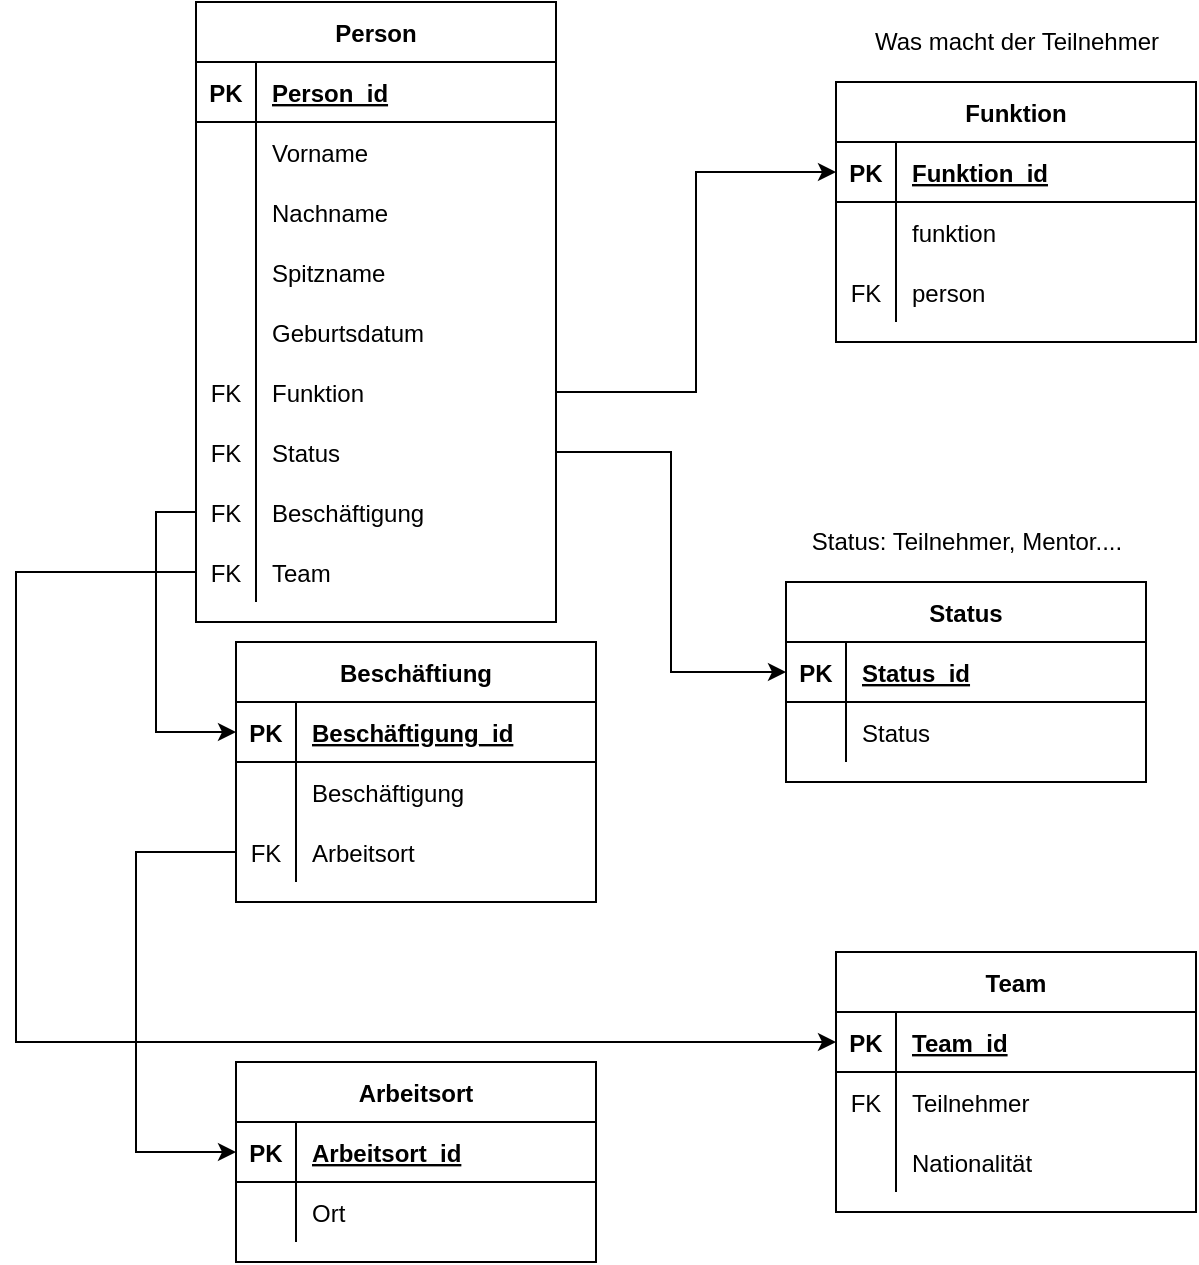 <mxfile version="18.1.2" type="device"><diagram id="R2lEEEUBdFMjLlhIrx00" name="Page-1"><mxGraphModel dx="946" dy="648" grid="1" gridSize="10" guides="1" tooltips="1" connect="1" arrows="1" fold="1" page="1" pageScale="1" pageWidth="850" pageHeight="1100" math="0" shadow="0" extFonts="Permanent Marker^https://fonts.googleapis.com/css?family=Permanent+Marker"><root><mxCell id="0"/><mxCell id="1" parent="0"/><mxCell id="2BL8gOik-Ymjx8gr1L4b-1" value="Person" style="shape=table;startSize=30;container=1;collapsible=1;childLayout=tableLayout;fixedRows=1;rowLines=0;fontStyle=1;align=center;resizeLast=1;" parent="1" vertex="1"><mxGeometry x="130" y="10" width="180" height="310" as="geometry"/></mxCell><mxCell id="2BL8gOik-Ymjx8gr1L4b-2" value="" style="shape=partialRectangle;collapsible=0;dropTarget=0;pointerEvents=0;fillColor=none;top=0;left=0;bottom=1;right=0;points=[[0,0.5],[1,0.5]];portConstraint=eastwest;" parent="2BL8gOik-Ymjx8gr1L4b-1" vertex="1"><mxGeometry y="30" width="180" height="30" as="geometry"/></mxCell><mxCell id="2BL8gOik-Ymjx8gr1L4b-3" value="PK" style="shape=partialRectangle;connectable=0;fillColor=none;top=0;left=0;bottom=0;right=0;fontStyle=1;overflow=hidden;" parent="2BL8gOik-Ymjx8gr1L4b-2" vertex="1"><mxGeometry width="30" height="30" as="geometry"><mxRectangle width="30" height="30" as="alternateBounds"/></mxGeometry></mxCell><mxCell id="2BL8gOik-Ymjx8gr1L4b-4" value="Person_id" style="shape=partialRectangle;connectable=0;fillColor=none;top=0;left=0;bottom=0;right=0;align=left;spacingLeft=6;fontStyle=5;overflow=hidden;" parent="2BL8gOik-Ymjx8gr1L4b-2" vertex="1"><mxGeometry x="30" width="150" height="30" as="geometry"><mxRectangle width="150" height="30" as="alternateBounds"/></mxGeometry></mxCell><mxCell id="2BL8gOik-Ymjx8gr1L4b-5" value="" style="shape=partialRectangle;collapsible=0;dropTarget=0;pointerEvents=0;fillColor=none;top=0;left=0;bottom=0;right=0;points=[[0,0.5],[1,0.5]];portConstraint=eastwest;" parent="2BL8gOik-Ymjx8gr1L4b-1" vertex="1"><mxGeometry y="60" width="180" height="30" as="geometry"/></mxCell><mxCell id="2BL8gOik-Ymjx8gr1L4b-6" value="" style="shape=partialRectangle;connectable=0;fillColor=none;top=0;left=0;bottom=0;right=0;editable=1;overflow=hidden;" parent="2BL8gOik-Ymjx8gr1L4b-5" vertex="1"><mxGeometry width="30" height="30" as="geometry"><mxRectangle width="30" height="30" as="alternateBounds"/></mxGeometry></mxCell><mxCell id="2BL8gOik-Ymjx8gr1L4b-7" value="Vorname    " style="shape=partialRectangle;connectable=0;fillColor=none;top=0;left=0;bottom=0;right=0;align=left;spacingLeft=6;overflow=hidden;" parent="2BL8gOik-Ymjx8gr1L4b-5" vertex="1"><mxGeometry x="30" width="150" height="30" as="geometry"><mxRectangle width="150" height="30" as="alternateBounds"/></mxGeometry></mxCell><mxCell id="2BL8gOik-Ymjx8gr1L4b-8" value="" style="shape=partialRectangle;collapsible=0;dropTarget=0;pointerEvents=0;fillColor=none;top=0;left=0;bottom=0;right=0;points=[[0,0.5],[1,0.5]];portConstraint=eastwest;" parent="2BL8gOik-Ymjx8gr1L4b-1" vertex="1"><mxGeometry y="90" width="180" height="30" as="geometry"/></mxCell><mxCell id="2BL8gOik-Ymjx8gr1L4b-9" value="" style="shape=partialRectangle;connectable=0;fillColor=none;top=0;left=0;bottom=0;right=0;editable=1;overflow=hidden;" parent="2BL8gOik-Ymjx8gr1L4b-8" vertex="1"><mxGeometry width="30" height="30" as="geometry"><mxRectangle width="30" height="30" as="alternateBounds"/></mxGeometry></mxCell><mxCell id="2BL8gOik-Ymjx8gr1L4b-10" value="Nachname" style="shape=partialRectangle;connectable=0;fillColor=none;top=0;left=0;bottom=0;right=0;align=left;spacingLeft=6;overflow=hidden;" parent="2BL8gOik-Ymjx8gr1L4b-8" vertex="1"><mxGeometry x="30" width="150" height="30" as="geometry"><mxRectangle width="150" height="30" as="alternateBounds"/></mxGeometry></mxCell><mxCell id="2BL8gOik-Ymjx8gr1L4b-27" style="shape=partialRectangle;collapsible=0;dropTarget=0;pointerEvents=0;fillColor=none;top=0;left=0;bottom=0;right=0;points=[[0,0.5],[1,0.5]];portConstraint=eastwest;" parent="2BL8gOik-Ymjx8gr1L4b-1" vertex="1"><mxGeometry y="120" width="180" height="30" as="geometry"/></mxCell><mxCell id="2BL8gOik-Ymjx8gr1L4b-28" style="shape=partialRectangle;connectable=0;fillColor=none;top=0;left=0;bottom=0;right=0;editable=1;overflow=hidden;" parent="2BL8gOik-Ymjx8gr1L4b-27" vertex="1"><mxGeometry width="30" height="30" as="geometry"><mxRectangle width="30" height="30" as="alternateBounds"/></mxGeometry></mxCell><mxCell id="2BL8gOik-Ymjx8gr1L4b-29" value="Spitzname" style="shape=partialRectangle;connectable=0;fillColor=none;top=0;left=0;bottom=0;right=0;align=left;spacingLeft=6;overflow=hidden;" parent="2BL8gOik-Ymjx8gr1L4b-27" vertex="1"><mxGeometry x="30" width="150" height="30" as="geometry"><mxRectangle width="150" height="30" as="alternateBounds"/></mxGeometry></mxCell><mxCell id="2BL8gOik-Ymjx8gr1L4b-30" style="shape=partialRectangle;collapsible=0;dropTarget=0;pointerEvents=0;fillColor=none;top=0;left=0;bottom=0;right=0;points=[[0,0.5],[1,0.5]];portConstraint=eastwest;" parent="2BL8gOik-Ymjx8gr1L4b-1" vertex="1"><mxGeometry y="150" width="180" height="30" as="geometry"/></mxCell><mxCell id="2BL8gOik-Ymjx8gr1L4b-31" style="shape=partialRectangle;connectable=0;fillColor=none;top=0;left=0;bottom=0;right=0;editable=1;overflow=hidden;" parent="2BL8gOik-Ymjx8gr1L4b-30" vertex="1"><mxGeometry width="30" height="30" as="geometry"><mxRectangle width="30" height="30" as="alternateBounds"/></mxGeometry></mxCell><mxCell id="2BL8gOik-Ymjx8gr1L4b-32" value="Geburtsdatum" style="shape=partialRectangle;connectable=0;fillColor=none;top=0;left=0;bottom=0;right=0;align=left;spacingLeft=6;overflow=hidden;" parent="2BL8gOik-Ymjx8gr1L4b-30" vertex="1"><mxGeometry x="30" width="150" height="30" as="geometry"><mxRectangle width="150" height="30" as="alternateBounds"/></mxGeometry></mxCell><mxCell id="5fLg8Njs-ORUZyutFcKL-1" style="shape=partialRectangle;collapsible=0;dropTarget=0;pointerEvents=0;fillColor=none;top=0;left=0;bottom=0;right=0;points=[[0,0.5],[1,0.5]];portConstraint=eastwest;" vertex="1" parent="2BL8gOik-Ymjx8gr1L4b-1"><mxGeometry y="180" width="180" height="30" as="geometry"/></mxCell><mxCell id="5fLg8Njs-ORUZyutFcKL-2" value="FK" style="shape=partialRectangle;connectable=0;fillColor=none;top=0;left=0;bottom=0;right=0;editable=1;overflow=hidden;" vertex="1" parent="5fLg8Njs-ORUZyutFcKL-1"><mxGeometry width="30" height="30" as="geometry"><mxRectangle width="30" height="30" as="alternateBounds"/></mxGeometry></mxCell><mxCell id="5fLg8Njs-ORUZyutFcKL-3" value="Funktion" style="shape=partialRectangle;connectable=0;fillColor=none;top=0;left=0;bottom=0;right=0;align=left;spacingLeft=6;overflow=hidden;" vertex="1" parent="5fLg8Njs-ORUZyutFcKL-1"><mxGeometry x="30" width="150" height="30" as="geometry"><mxRectangle width="150" height="30" as="alternateBounds"/></mxGeometry></mxCell><mxCell id="5fLg8Njs-ORUZyutFcKL-5" style="shape=partialRectangle;collapsible=0;dropTarget=0;pointerEvents=0;fillColor=none;top=0;left=0;bottom=0;right=0;points=[[0,0.5],[1,0.5]];portConstraint=eastwest;" vertex="1" parent="2BL8gOik-Ymjx8gr1L4b-1"><mxGeometry y="210" width="180" height="30" as="geometry"/></mxCell><mxCell id="5fLg8Njs-ORUZyutFcKL-6" value="FK" style="shape=partialRectangle;connectable=0;fillColor=none;top=0;left=0;bottom=0;right=0;editable=1;overflow=hidden;" vertex="1" parent="5fLg8Njs-ORUZyutFcKL-5"><mxGeometry width="30" height="30" as="geometry"><mxRectangle width="30" height="30" as="alternateBounds"/></mxGeometry></mxCell><mxCell id="5fLg8Njs-ORUZyutFcKL-7" value="Status" style="shape=partialRectangle;connectable=0;fillColor=none;top=0;left=0;bottom=0;right=0;align=left;spacingLeft=6;overflow=hidden;" vertex="1" parent="5fLg8Njs-ORUZyutFcKL-5"><mxGeometry x="30" width="150" height="30" as="geometry"><mxRectangle width="150" height="30" as="alternateBounds"/></mxGeometry></mxCell><mxCell id="5fLg8Njs-ORUZyutFcKL-9" style="shape=partialRectangle;collapsible=0;dropTarget=0;pointerEvents=0;fillColor=none;top=0;left=0;bottom=0;right=0;points=[[0,0.5],[1,0.5]];portConstraint=eastwest;" vertex="1" parent="2BL8gOik-Ymjx8gr1L4b-1"><mxGeometry y="240" width="180" height="30" as="geometry"/></mxCell><mxCell id="5fLg8Njs-ORUZyutFcKL-10" value="FK" style="shape=partialRectangle;connectable=0;fillColor=none;top=0;left=0;bottom=0;right=0;editable=1;overflow=hidden;" vertex="1" parent="5fLg8Njs-ORUZyutFcKL-9"><mxGeometry width="30" height="30" as="geometry"><mxRectangle width="30" height="30" as="alternateBounds"/></mxGeometry></mxCell><mxCell id="5fLg8Njs-ORUZyutFcKL-11" value="Beschäftigung" style="shape=partialRectangle;connectable=0;fillColor=none;top=0;left=0;bottom=0;right=0;align=left;spacingLeft=6;overflow=hidden;" vertex="1" parent="5fLg8Njs-ORUZyutFcKL-9"><mxGeometry x="30" width="150" height="30" as="geometry"><mxRectangle width="150" height="30" as="alternateBounds"/></mxGeometry></mxCell><mxCell id="5fLg8Njs-ORUZyutFcKL-14" style="shape=partialRectangle;collapsible=0;dropTarget=0;pointerEvents=0;fillColor=none;top=0;left=0;bottom=0;right=0;points=[[0,0.5],[1,0.5]];portConstraint=eastwest;" vertex="1" parent="2BL8gOik-Ymjx8gr1L4b-1"><mxGeometry y="270" width="180" height="30" as="geometry"/></mxCell><mxCell id="5fLg8Njs-ORUZyutFcKL-15" value="FK" style="shape=partialRectangle;connectable=0;fillColor=none;top=0;left=0;bottom=0;right=0;editable=1;overflow=hidden;" vertex="1" parent="5fLg8Njs-ORUZyutFcKL-14"><mxGeometry width="30" height="30" as="geometry"><mxRectangle width="30" height="30" as="alternateBounds"/></mxGeometry></mxCell><mxCell id="5fLg8Njs-ORUZyutFcKL-16" value="Team" style="shape=partialRectangle;connectable=0;fillColor=none;top=0;left=0;bottom=0;right=0;align=left;spacingLeft=6;overflow=hidden;" vertex="1" parent="5fLg8Njs-ORUZyutFcKL-14"><mxGeometry x="30" width="150" height="30" as="geometry"><mxRectangle width="150" height="30" as="alternateBounds"/></mxGeometry></mxCell><mxCell id="2BL8gOik-Ymjx8gr1L4b-36" value="Beschäftiung" style="shape=table;startSize=30;container=1;collapsible=1;childLayout=tableLayout;fixedRows=1;rowLines=0;fontStyle=1;align=center;resizeLast=1;" parent="1" vertex="1"><mxGeometry x="150" y="330" width="180" height="130" as="geometry"/></mxCell><mxCell id="2BL8gOik-Ymjx8gr1L4b-37" value="" style="shape=partialRectangle;collapsible=0;dropTarget=0;pointerEvents=0;fillColor=none;top=0;left=0;bottom=1;right=0;points=[[0,0.5],[1,0.5]];portConstraint=eastwest;" parent="2BL8gOik-Ymjx8gr1L4b-36" vertex="1"><mxGeometry y="30" width="180" height="30" as="geometry"/></mxCell><mxCell id="2BL8gOik-Ymjx8gr1L4b-38" value="PK" style="shape=partialRectangle;connectable=0;fillColor=none;top=0;left=0;bottom=0;right=0;fontStyle=1;overflow=hidden;" parent="2BL8gOik-Ymjx8gr1L4b-37" vertex="1"><mxGeometry width="30" height="30" as="geometry"><mxRectangle width="30" height="30" as="alternateBounds"/></mxGeometry></mxCell><mxCell id="2BL8gOik-Ymjx8gr1L4b-39" value="Beschäftigung_id" style="shape=partialRectangle;connectable=0;fillColor=none;top=0;left=0;bottom=0;right=0;align=left;spacingLeft=6;fontStyle=5;overflow=hidden;" parent="2BL8gOik-Ymjx8gr1L4b-37" vertex="1"><mxGeometry x="30" width="150" height="30" as="geometry"><mxRectangle width="150" height="30" as="alternateBounds"/></mxGeometry></mxCell><mxCell id="2BL8gOik-Ymjx8gr1L4b-43" value="" style="shape=partialRectangle;collapsible=0;dropTarget=0;pointerEvents=0;fillColor=none;top=0;left=0;bottom=0;right=0;points=[[0,0.5],[1,0.5]];portConstraint=eastwest;" parent="2BL8gOik-Ymjx8gr1L4b-36" vertex="1"><mxGeometry y="60" width="180" height="30" as="geometry"/></mxCell><mxCell id="2BL8gOik-Ymjx8gr1L4b-44" value="" style="shape=partialRectangle;connectable=0;fillColor=none;top=0;left=0;bottom=0;right=0;editable=1;overflow=hidden;" parent="2BL8gOik-Ymjx8gr1L4b-43" vertex="1"><mxGeometry width="30" height="30" as="geometry"><mxRectangle width="30" height="30" as="alternateBounds"/></mxGeometry></mxCell><mxCell id="2BL8gOik-Ymjx8gr1L4b-45" value="Beschäftigung" style="shape=partialRectangle;connectable=0;fillColor=none;top=0;left=0;bottom=0;right=0;align=left;spacingLeft=6;overflow=hidden;" parent="2BL8gOik-Ymjx8gr1L4b-43" vertex="1"><mxGeometry x="30" width="150" height="30" as="geometry"><mxRectangle width="150" height="30" as="alternateBounds"/></mxGeometry></mxCell><mxCell id="2BL8gOik-Ymjx8gr1L4b-80" style="shape=partialRectangle;collapsible=0;dropTarget=0;pointerEvents=0;fillColor=none;top=0;left=0;bottom=0;right=0;points=[[0,0.5],[1,0.5]];portConstraint=eastwest;" parent="2BL8gOik-Ymjx8gr1L4b-36" vertex="1"><mxGeometry y="90" width="180" height="30" as="geometry"/></mxCell><mxCell id="2BL8gOik-Ymjx8gr1L4b-81" value="FK" style="shape=partialRectangle;connectable=0;fillColor=none;top=0;left=0;bottom=0;right=0;editable=1;overflow=hidden;" parent="2BL8gOik-Ymjx8gr1L4b-80" vertex="1"><mxGeometry width="30" height="30" as="geometry"><mxRectangle width="30" height="30" as="alternateBounds"/></mxGeometry></mxCell><mxCell id="2BL8gOik-Ymjx8gr1L4b-82" value="Arbeitsort" style="shape=partialRectangle;connectable=0;fillColor=none;top=0;left=0;bottom=0;right=0;align=left;spacingLeft=6;overflow=hidden;" parent="2BL8gOik-Ymjx8gr1L4b-80" vertex="1"><mxGeometry x="30" width="150" height="30" as="geometry"><mxRectangle width="150" height="30" as="alternateBounds"/></mxGeometry></mxCell><mxCell id="2BL8gOik-Ymjx8gr1L4b-66" value="" style="group" parent="1" vertex="1" connectable="0"><mxGeometry x="420" y="270" width="180" height="190" as="geometry"/></mxCell><mxCell id="2BL8gOik-Ymjx8gr1L4b-51" value="Status" style="shape=table;startSize=30;container=1;collapsible=1;childLayout=tableLayout;fixedRows=1;rowLines=0;fontStyle=1;align=center;resizeLast=1;" parent="2BL8gOik-Ymjx8gr1L4b-66" vertex="1"><mxGeometry x="5" y="30" width="180" height="100" as="geometry"/></mxCell><mxCell id="2BL8gOik-Ymjx8gr1L4b-52" value="" style="shape=partialRectangle;collapsible=0;dropTarget=0;pointerEvents=0;fillColor=none;top=0;left=0;bottom=1;right=0;points=[[0,0.5],[1,0.5]];portConstraint=eastwest;" parent="2BL8gOik-Ymjx8gr1L4b-51" vertex="1"><mxGeometry y="30" width="180" height="30" as="geometry"/></mxCell><mxCell id="2BL8gOik-Ymjx8gr1L4b-53" value="PK" style="shape=partialRectangle;connectable=0;fillColor=none;top=0;left=0;bottom=0;right=0;fontStyle=1;overflow=hidden;" parent="2BL8gOik-Ymjx8gr1L4b-52" vertex="1"><mxGeometry width="30" height="30" as="geometry"><mxRectangle width="30" height="30" as="alternateBounds"/></mxGeometry></mxCell><mxCell id="2BL8gOik-Ymjx8gr1L4b-54" value="Status_id" style="shape=partialRectangle;connectable=0;fillColor=none;top=0;left=0;bottom=0;right=0;align=left;spacingLeft=6;fontStyle=5;overflow=hidden;" parent="2BL8gOik-Ymjx8gr1L4b-52" vertex="1"><mxGeometry x="30" width="150" height="30" as="geometry"><mxRectangle width="150" height="30" as="alternateBounds"/></mxGeometry></mxCell><mxCell id="2BL8gOik-Ymjx8gr1L4b-58" value="" style="shape=partialRectangle;collapsible=0;dropTarget=0;pointerEvents=0;fillColor=none;top=0;left=0;bottom=0;right=0;points=[[0,0.5],[1,0.5]];portConstraint=eastwest;" parent="2BL8gOik-Ymjx8gr1L4b-51" vertex="1"><mxGeometry y="60" width="180" height="30" as="geometry"/></mxCell><mxCell id="2BL8gOik-Ymjx8gr1L4b-59" value="" style="shape=partialRectangle;connectable=0;fillColor=none;top=0;left=0;bottom=0;right=0;editable=1;overflow=hidden;" parent="2BL8gOik-Ymjx8gr1L4b-58" vertex="1"><mxGeometry width="30" height="30" as="geometry"><mxRectangle width="30" height="30" as="alternateBounds"/></mxGeometry></mxCell><mxCell id="2BL8gOik-Ymjx8gr1L4b-60" value="Status" style="shape=partialRectangle;connectable=0;fillColor=none;top=0;left=0;bottom=0;right=0;align=left;spacingLeft=6;overflow=hidden;" parent="2BL8gOik-Ymjx8gr1L4b-58" vertex="1"><mxGeometry x="30" width="150" height="30" as="geometry"><mxRectangle width="150" height="30" as="alternateBounds"/></mxGeometry></mxCell><mxCell id="2BL8gOik-Ymjx8gr1L4b-65" value="Status: Teilnehmer, Mentor...." style="text;html=1;align=center;verticalAlign=middle;resizable=0;points=[];autosize=1;strokeColor=none;fillColor=none;" parent="2BL8gOik-Ymjx8gr1L4b-66" vertex="1"><mxGeometry x="10" width="170" height="20" as="geometry"/></mxCell><mxCell id="2BL8gOik-Ymjx8gr1L4b-67" value="Arbeitsort" style="shape=table;startSize=30;container=1;collapsible=1;childLayout=tableLayout;fixedRows=1;rowLines=0;fontStyle=1;align=center;resizeLast=1;" parent="1" vertex="1"><mxGeometry x="150" y="540" width="180" height="100" as="geometry"/></mxCell><mxCell id="2BL8gOik-Ymjx8gr1L4b-68" value="" style="shape=partialRectangle;collapsible=0;dropTarget=0;pointerEvents=0;fillColor=none;top=0;left=0;bottom=1;right=0;points=[[0,0.5],[1,0.5]];portConstraint=eastwest;" parent="2BL8gOik-Ymjx8gr1L4b-67" vertex="1"><mxGeometry y="30" width="180" height="30" as="geometry"/></mxCell><mxCell id="2BL8gOik-Ymjx8gr1L4b-69" value="PK" style="shape=partialRectangle;connectable=0;fillColor=none;top=0;left=0;bottom=0;right=0;fontStyle=1;overflow=hidden;" parent="2BL8gOik-Ymjx8gr1L4b-68" vertex="1"><mxGeometry width="30" height="30" as="geometry"><mxRectangle width="30" height="30" as="alternateBounds"/></mxGeometry></mxCell><mxCell id="2BL8gOik-Ymjx8gr1L4b-70" value="Arbeitsort_id" style="shape=partialRectangle;connectable=0;fillColor=none;top=0;left=0;bottom=0;right=0;align=left;spacingLeft=6;fontStyle=5;overflow=hidden;" parent="2BL8gOik-Ymjx8gr1L4b-68" vertex="1"><mxGeometry x="30" width="150" height="30" as="geometry"><mxRectangle width="150" height="30" as="alternateBounds"/></mxGeometry></mxCell><mxCell id="2BL8gOik-Ymjx8gr1L4b-71" value="" style="shape=partialRectangle;collapsible=0;dropTarget=0;pointerEvents=0;fillColor=none;top=0;left=0;bottom=0;right=0;points=[[0,0.5],[1,0.5]];portConstraint=eastwest;" parent="2BL8gOik-Ymjx8gr1L4b-67" vertex="1"><mxGeometry y="60" width="180" height="30" as="geometry"/></mxCell><mxCell id="2BL8gOik-Ymjx8gr1L4b-72" value="" style="shape=partialRectangle;connectable=0;fillColor=none;top=0;left=0;bottom=0;right=0;editable=1;overflow=hidden;" parent="2BL8gOik-Ymjx8gr1L4b-71" vertex="1"><mxGeometry width="30" height="30" as="geometry"><mxRectangle width="30" height="30" as="alternateBounds"/></mxGeometry></mxCell><mxCell id="2BL8gOik-Ymjx8gr1L4b-73" value="Ort" style="shape=partialRectangle;connectable=0;fillColor=none;top=0;left=0;bottom=0;right=0;align=left;spacingLeft=6;overflow=hidden;" parent="2BL8gOik-Ymjx8gr1L4b-71" vertex="1"><mxGeometry x="30" width="150" height="30" as="geometry"><mxRectangle width="150" height="30" as="alternateBounds"/></mxGeometry></mxCell><mxCell id="2BL8gOik-Ymjx8gr1L4b-85" value="" style="group" parent="1" vertex="1" connectable="0"><mxGeometry x="450" y="20" width="180" height="190" as="geometry"/></mxCell><mxCell id="2BL8gOik-Ymjx8gr1L4b-14" value="Funktion" style="shape=table;startSize=30;container=1;collapsible=1;childLayout=tableLayout;fixedRows=1;rowLines=0;fontStyle=1;align=center;resizeLast=1;" parent="2BL8gOik-Ymjx8gr1L4b-85" vertex="1"><mxGeometry y="30" width="180" height="130" as="geometry"/></mxCell><mxCell id="2BL8gOik-Ymjx8gr1L4b-15" value="" style="shape=partialRectangle;collapsible=0;dropTarget=0;pointerEvents=0;fillColor=none;top=0;left=0;bottom=1;right=0;points=[[0,0.5],[1,0.5]];portConstraint=eastwest;" parent="2BL8gOik-Ymjx8gr1L4b-14" vertex="1"><mxGeometry y="30" width="180" height="30" as="geometry"/></mxCell><mxCell id="2BL8gOik-Ymjx8gr1L4b-16" value="PK" style="shape=partialRectangle;connectable=0;fillColor=none;top=0;left=0;bottom=0;right=0;fontStyle=1;overflow=hidden;" parent="2BL8gOik-Ymjx8gr1L4b-15" vertex="1"><mxGeometry width="30" height="30" as="geometry"><mxRectangle width="30" height="30" as="alternateBounds"/></mxGeometry></mxCell><mxCell id="2BL8gOik-Ymjx8gr1L4b-17" value="Funktion_id" style="shape=partialRectangle;connectable=0;fillColor=none;top=0;left=0;bottom=0;right=0;align=left;spacingLeft=6;fontStyle=5;overflow=hidden;" parent="2BL8gOik-Ymjx8gr1L4b-15" vertex="1"><mxGeometry x="30" width="150" height="30" as="geometry"><mxRectangle width="150" height="30" as="alternateBounds"/></mxGeometry></mxCell><mxCell id="2BL8gOik-Ymjx8gr1L4b-18" value="" style="shape=partialRectangle;collapsible=0;dropTarget=0;pointerEvents=0;fillColor=none;top=0;left=0;bottom=0;right=0;points=[[0,0.5],[1,0.5]];portConstraint=eastwest;" parent="2BL8gOik-Ymjx8gr1L4b-14" vertex="1"><mxGeometry y="60" width="180" height="30" as="geometry"/></mxCell><mxCell id="2BL8gOik-Ymjx8gr1L4b-19" value="" style="shape=partialRectangle;connectable=0;fillColor=none;top=0;left=0;bottom=0;right=0;editable=1;overflow=hidden;" parent="2BL8gOik-Ymjx8gr1L4b-18" vertex="1"><mxGeometry width="30" height="30" as="geometry"><mxRectangle width="30" height="30" as="alternateBounds"/></mxGeometry></mxCell><mxCell id="2BL8gOik-Ymjx8gr1L4b-20" value="funktion" style="shape=partialRectangle;connectable=0;fillColor=none;top=0;left=0;bottom=0;right=0;align=left;spacingLeft=6;overflow=hidden;" parent="2BL8gOik-Ymjx8gr1L4b-18" vertex="1"><mxGeometry x="30" width="150" height="30" as="geometry"><mxRectangle width="150" height="30" as="alternateBounds"/></mxGeometry></mxCell><mxCell id="2BL8gOik-Ymjx8gr1L4b-21" value="" style="shape=partialRectangle;collapsible=0;dropTarget=0;pointerEvents=0;fillColor=none;top=0;left=0;bottom=0;right=0;points=[[0,0.5],[1,0.5]];portConstraint=eastwest;" parent="2BL8gOik-Ymjx8gr1L4b-14" vertex="1"><mxGeometry y="90" width="180" height="30" as="geometry"/></mxCell><mxCell id="2BL8gOik-Ymjx8gr1L4b-22" value="FK" style="shape=partialRectangle;connectable=0;fillColor=none;top=0;left=0;bottom=0;right=0;editable=1;overflow=hidden;" parent="2BL8gOik-Ymjx8gr1L4b-21" vertex="1"><mxGeometry width="30" height="30" as="geometry"><mxRectangle width="30" height="30" as="alternateBounds"/></mxGeometry></mxCell><mxCell id="2BL8gOik-Ymjx8gr1L4b-23" value="person" style="shape=partialRectangle;connectable=0;fillColor=none;top=0;left=0;bottom=0;right=0;align=left;spacingLeft=6;overflow=hidden;" parent="2BL8gOik-Ymjx8gr1L4b-21" vertex="1"><mxGeometry x="30" width="150" height="30" as="geometry"><mxRectangle width="150" height="30" as="alternateBounds"/></mxGeometry></mxCell><mxCell id="2BL8gOik-Ymjx8gr1L4b-84" value="Was macht der Teilnehmer" style="text;html=1;align=center;verticalAlign=middle;resizable=0;points=[];autosize=1;strokeColor=none;fillColor=none;" parent="2BL8gOik-Ymjx8gr1L4b-85" vertex="1"><mxGeometry x="10" width="160" height="20" as="geometry"/></mxCell><mxCell id="2BL8gOik-Ymjx8gr1L4b-86" value="Team" style="shape=table;startSize=30;container=1;collapsible=1;childLayout=tableLayout;fixedRows=1;rowLines=0;fontStyle=1;align=center;resizeLast=1;" parent="1" vertex="1"><mxGeometry x="450" y="485" width="180" height="130" as="geometry"/></mxCell><mxCell id="2BL8gOik-Ymjx8gr1L4b-87" value="" style="shape=partialRectangle;collapsible=0;dropTarget=0;pointerEvents=0;fillColor=none;top=0;left=0;bottom=1;right=0;points=[[0,0.5],[1,0.5]];portConstraint=eastwest;" parent="2BL8gOik-Ymjx8gr1L4b-86" vertex="1"><mxGeometry y="30" width="180" height="30" as="geometry"/></mxCell><mxCell id="2BL8gOik-Ymjx8gr1L4b-88" value="PK" style="shape=partialRectangle;connectable=0;fillColor=none;top=0;left=0;bottom=0;right=0;fontStyle=1;overflow=hidden;" parent="2BL8gOik-Ymjx8gr1L4b-87" vertex="1"><mxGeometry width="30" height="30" as="geometry"><mxRectangle width="30" height="30" as="alternateBounds"/></mxGeometry></mxCell><mxCell id="2BL8gOik-Ymjx8gr1L4b-89" value="Team_id" style="shape=partialRectangle;connectable=0;fillColor=none;top=0;left=0;bottom=0;right=0;align=left;spacingLeft=6;fontStyle=5;overflow=hidden;" parent="2BL8gOik-Ymjx8gr1L4b-87" vertex="1"><mxGeometry x="30" width="150" height="30" as="geometry"><mxRectangle width="150" height="30" as="alternateBounds"/></mxGeometry></mxCell><mxCell id="2BL8gOik-Ymjx8gr1L4b-90" value="" style="shape=partialRectangle;collapsible=0;dropTarget=0;pointerEvents=0;fillColor=none;top=0;left=0;bottom=0;right=0;points=[[0,0.5],[1,0.5]];portConstraint=eastwest;" parent="2BL8gOik-Ymjx8gr1L4b-86" vertex="1"><mxGeometry y="60" width="180" height="30" as="geometry"/></mxCell><mxCell id="2BL8gOik-Ymjx8gr1L4b-91" value="FK" style="shape=partialRectangle;connectable=0;fillColor=none;top=0;left=0;bottom=0;right=0;editable=1;overflow=hidden;" parent="2BL8gOik-Ymjx8gr1L4b-90" vertex="1"><mxGeometry width="30" height="30" as="geometry"><mxRectangle width="30" height="30" as="alternateBounds"/></mxGeometry></mxCell><mxCell id="2BL8gOik-Ymjx8gr1L4b-92" value="Teilnehmer" style="shape=partialRectangle;connectable=0;fillColor=none;top=0;left=0;bottom=0;right=0;align=left;spacingLeft=6;overflow=hidden;" parent="2BL8gOik-Ymjx8gr1L4b-90" vertex="1"><mxGeometry x="30" width="150" height="30" as="geometry"><mxRectangle width="150" height="30" as="alternateBounds"/></mxGeometry></mxCell><mxCell id="2BL8gOik-Ymjx8gr1L4b-93" value="" style="shape=partialRectangle;collapsible=0;dropTarget=0;pointerEvents=0;fillColor=none;top=0;left=0;bottom=0;right=0;points=[[0,0.5],[1,0.5]];portConstraint=eastwest;" parent="2BL8gOik-Ymjx8gr1L4b-86" vertex="1"><mxGeometry y="90" width="180" height="30" as="geometry"/></mxCell><mxCell id="2BL8gOik-Ymjx8gr1L4b-94" value="" style="shape=partialRectangle;connectable=0;fillColor=none;top=0;left=0;bottom=0;right=0;editable=1;overflow=hidden;" parent="2BL8gOik-Ymjx8gr1L4b-93" vertex="1"><mxGeometry width="30" height="30" as="geometry"><mxRectangle width="30" height="30" as="alternateBounds"/></mxGeometry></mxCell><mxCell id="2BL8gOik-Ymjx8gr1L4b-95" value="Nationalität" style="shape=partialRectangle;connectable=0;fillColor=none;top=0;left=0;bottom=0;right=0;align=left;spacingLeft=6;overflow=hidden;" parent="2BL8gOik-Ymjx8gr1L4b-93" vertex="1"><mxGeometry x="30" width="150" height="30" as="geometry"><mxRectangle width="150" height="30" as="alternateBounds"/></mxGeometry></mxCell><mxCell id="5fLg8Njs-ORUZyutFcKL-4" style="edgeStyle=orthogonalEdgeStyle;rounded=0;orthogonalLoop=1;jettySize=auto;html=1;exitX=1;exitY=0.5;exitDx=0;exitDy=0;entryX=0;entryY=0.5;entryDx=0;entryDy=0;" edge="1" parent="1" source="5fLg8Njs-ORUZyutFcKL-1" target="2BL8gOik-Ymjx8gr1L4b-15"><mxGeometry relative="1" as="geometry"/></mxCell><mxCell id="5fLg8Njs-ORUZyutFcKL-8" style="edgeStyle=orthogonalEdgeStyle;rounded=0;orthogonalLoop=1;jettySize=auto;html=1;exitX=1;exitY=0.5;exitDx=0;exitDy=0;entryX=0;entryY=0.5;entryDx=0;entryDy=0;" edge="1" parent="1" source="5fLg8Njs-ORUZyutFcKL-5" target="2BL8gOik-Ymjx8gr1L4b-52"><mxGeometry relative="1" as="geometry"/></mxCell><mxCell id="5fLg8Njs-ORUZyutFcKL-12" style="edgeStyle=orthogonalEdgeStyle;rounded=0;orthogonalLoop=1;jettySize=auto;html=1;exitX=0;exitY=0.5;exitDx=0;exitDy=0;entryX=0;entryY=0.5;entryDx=0;entryDy=0;" edge="1" parent="1" source="5fLg8Njs-ORUZyutFcKL-9" target="2BL8gOik-Ymjx8gr1L4b-37"><mxGeometry relative="1" as="geometry"/></mxCell><mxCell id="5fLg8Njs-ORUZyutFcKL-13" style="edgeStyle=orthogonalEdgeStyle;rounded=0;orthogonalLoop=1;jettySize=auto;html=1;exitX=0;exitY=0.5;exitDx=0;exitDy=0;entryX=0;entryY=0.5;entryDx=0;entryDy=0;" edge="1" parent="1" source="2BL8gOik-Ymjx8gr1L4b-80" target="2BL8gOik-Ymjx8gr1L4b-68"><mxGeometry relative="1" as="geometry"><Array as="points"><mxPoint x="100" y="435"/><mxPoint x="100" y="585"/></Array></mxGeometry></mxCell><mxCell id="5fLg8Njs-ORUZyutFcKL-18" style="edgeStyle=orthogonalEdgeStyle;rounded=0;orthogonalLoop=1;jettySize=auto;html=1;exitX=0;exitY=0.5;exitDx=0;exitDy=0;entryX=0;entryY=0.5;entryDx=0;entryDy=0;" edge="1" parent="1" source="5fLg8Njs-ORUZyutFcKL-14" target="2BL8gOik-Ymjx8gr1L4b-87"><mxGeometry relative="1" as="geometry"><Array as="points"><mxPoint x="40" y="295"/><mxPoint x="40" y="530"/></Array></mxGeometry></mxCell></root></mxGraphModel></diagram></mxfile>